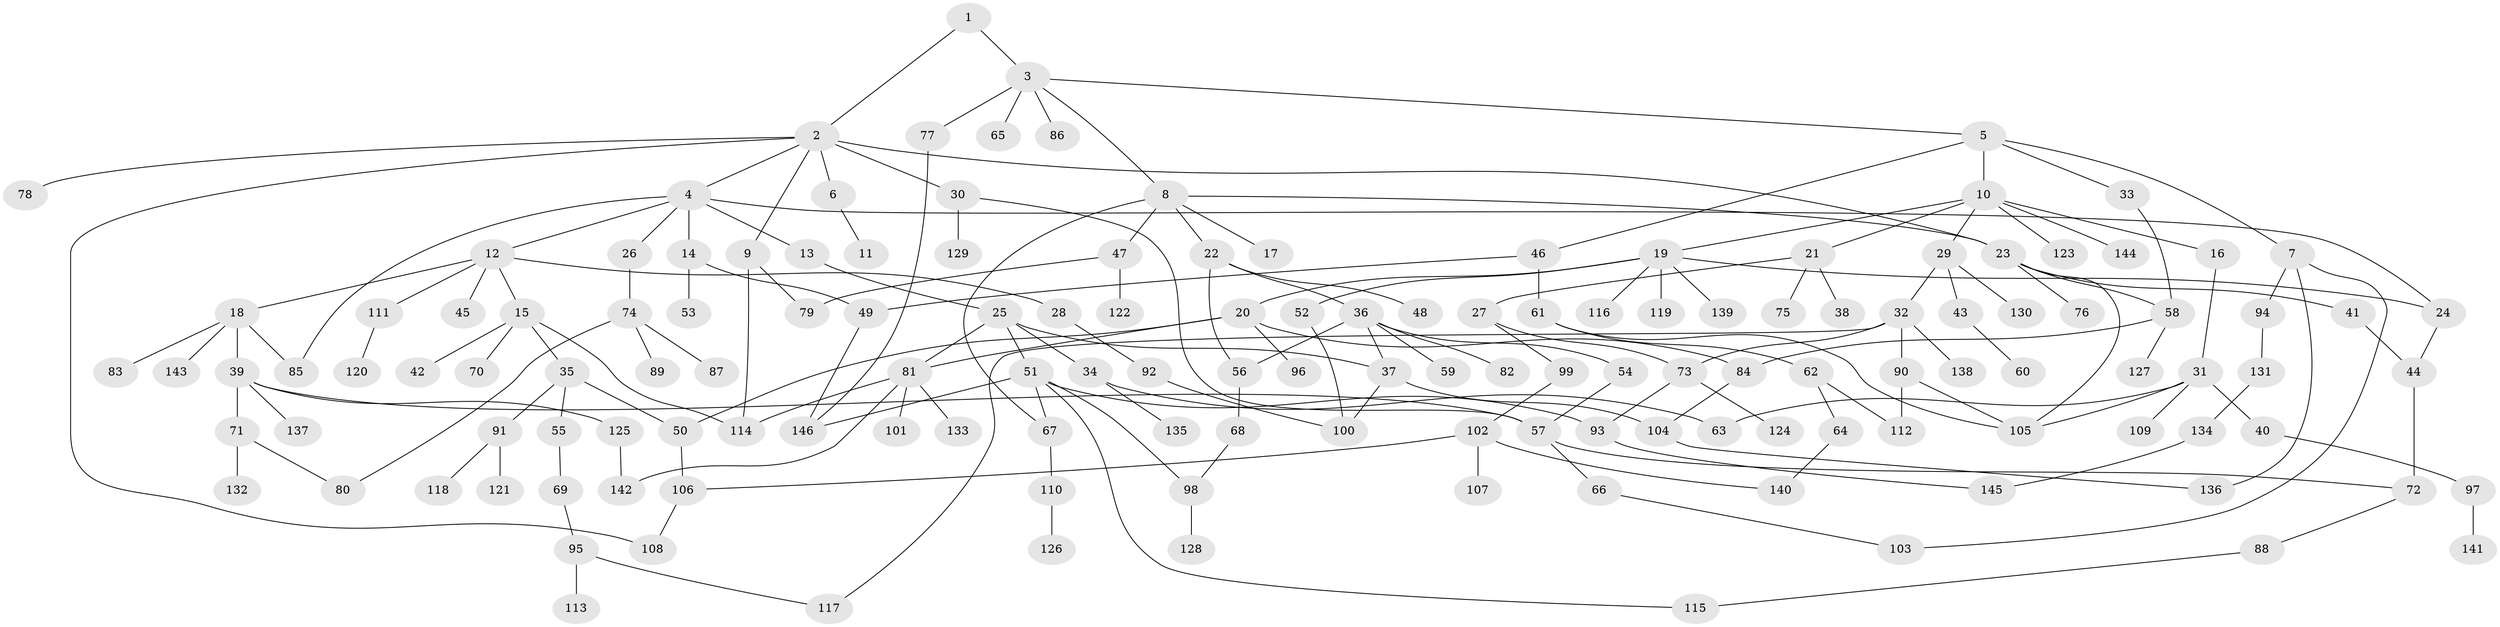 // coarse degree distribution, {3: 0.2727272727272727, 5: 0.045454545454545456, 13: 0.022727272727272728, 8: 0.022727272727272728, 1: 0.1590909090909091, 4: 0.1590909090909091, 6: 0.06818181818181818, 2: 0.20454545454545456, 9: 0.022727272727272728, 7: 0.022727272727272728}
// Generated by graph-tools (version 1.1) at 2025/48/03/04/25 22:48:52]
// undirected, 146 vertices, 186 edges
graph export_dot {
  node [color=gray90,style=filled];
  1;
  2;
  3;
  4;
  5;
  6;
  7;
  8;
  9;
  10;
  11;
  12;
  13;
  14;
  15;
  16;
  17;
  18;
  19;
  20;
  21;
  22;
  23;
  24;
  25;
  26;
  27;
  28;
  29;
  30;
  31;
  32;
  33;
  34;
  35;
  36;
  37;
  38;
  39;
  40;
  41;
  42;
  43;
  44;
  45;
  46;
  47;
  48;
  49;
  50;
  51;
  52;
  53;
  54;
  55;
  56;
  57;
  58;
  59;
  60;
  61;
  62;
  63;
  64;
  65;
  66;
  67;
  68;
  69;
  70;
  71;
  72;
  73;
  74;
  75;
  76;
  77;
  78;
  79;
  80;
  81;
  82;
  83;
  84;
  85;
  86;
  87;
  88;
  89;
  90;
  91;
  92;
  93;
  94;
  95;
  96;
  97;
  98;
  99;
  100;
  101;
  102;
  103;
  104;
  105;
  106;
  107;
  108;
  109;
  110;
  111;
  112;
  113;
  114;
  115;
  116;
  117;
  118;
  119;
  120;
  121;
  122;
  123;
  124;
  125;
  126;
  127;
  128;
  129;
  130;
  131;
  132;
  133;
  134;
  135;
  136;
  137;
  138;
  139;
  140;
  141;
  142;
  143;
  144;
  145;
  146;
  1 -- 2;
  1 -- 3;
  2 -- 4;
  2 -- 6;
  2 -- 9;
  2 -- 30;
  2 -- 78;
  2 -- 108;
  2 -- 23;
  3 -- 5;
  3 -- 8;
  3 -- 65;
  3 -- 77;
  3 -- 86;
  4 -- 12;
  4 -- 13;
  4 -- 14;
  4 -- 24;
  4 -- 26;
  4 -- 85;
  5 -- 7;
  5 -- 10;
  5 -- 33;
  5 -- 46;
  6 -- 11;
  7 -- 94;
  7 -- 103;
  7 -- 136;
  8 -- 17;
  8 -- 22;
  8 -- 23;
  8 -- 47;
  8 -- 67;
  9 -- 79;
  9 -- 114;
  10 -- 16;
  10 -- 19;
  10 -- 21;
  10 -- 29;
  10 -- 123;
  10 -- 144;
  12 -- 15;
  12 -- 18;
  12 -- 28;
  12 -- 45;
  12 -- 111;
  13 -- 25;
  14 -- 53;
  14 -- 49;
  15 -- 35;
  15 -- 42;
  15 -- 70;
  15 -- 114;
  16 -- 31;
  18 -- 39;
  18 -- 83;
  18 -- 143;
  18 -- 85;
  19 -- 20;
  19 -- 52;
  19 -- 116;
  19 -- 119;
  19 -- 139;
  19 -- 24;
  20 -- 84;
  20 -- 96;
  20 -- 50;
  20 -- 81;
  21 -- 27;
  21 -- 38;
  21 -- 75;
  22 -- 36;
  22 -- 48;
  22 -- 56;
  23 -- 41;
  23 -- 58;
  23 -- 76;
  23 -- 105;
  24 -- 44;
  25 -- 34;
  25 -- 51;
  25 -- 81;
  25 -- 37;
  26 -- 74;
  27 -- 73;
  27 -- 99;
  28 -- 92;
  29 -- 32;
  29 -- 43;
  29 -- 130;
  30 -- 57;
  30 -- 129;
  31 -- 40;
  31 -- 63;
  31 -- 109;
  31 -- 105;
  32 -- 90;
  32 -- 117;
  32 -- 138;
  32 -- 73;
  33 -- 58;
  34 -- 135;
  34 -- 63;
  35 -- 50;
  35 -- 55;
  35 -- 91;
  36 -- 37;
  36 -- 54;
  36 -- 59;
  36 -- 82;
  36 -- 56;
  37 -- 104;
  37 -- 100;
  39 -- 71;
  39 -- 125;
  39 -- 137;
  39 -- 57;
  40 -- 97;
  41 -- 44;
  43 -- 60;
  44 -- 72;
  46 -- 49;
  46 -- 61;
  47 -- 122;
  47 -- 79;
  49 -- 146;
  50 -- 106;
  51 -- 93;
  51 -- 146;
  51 -- 67;
  51 -- 98;
  51 -- 115;
  52 -- 100;
  54 -- 57;
  55 -- 69;
  56 -- 68;
  57 -- 66;
  57 -- 72;
  58 -- 127;
  58 -- 84;
  61 -- 62;
  61 -- 105;
  62 -- 64;
  62 -- 112;
  64 -- 140;
  66 -- 103;
  67 -- 110;
  68 -- 98;
  69 -- 95;
  71 -- 80;
  71 -- 132;
  72 -- 88;
  73 -- 124;
  73 -- 93;
  74 -- 87;
  74 -- 89;
  74 -- 80;
  77 -- 146;
  81 -- 101;
  81 -- 133;
  81 -- 142;
  81 -- 114;
  84 -- 104;
  88 -- 115;
  90 -- 105;
  90 -- 112;
  91 -- 118;
  91 -- 121;
  92 -- 100;
  93 -- 145;
  94 -- 131;
  95 -- 113;
  95 -- 117;
  97 -- 141;
  98 -- 128;
  99 -- 102;
  102 -- 106;
  102 -- 107;
  102 -- 140;
  104 -- 136;
  106 -- 108;
  110 -- 126;
  111 -- 120;
  125 -- 142;
  131 -- 134;
  134 -- 145;
}
